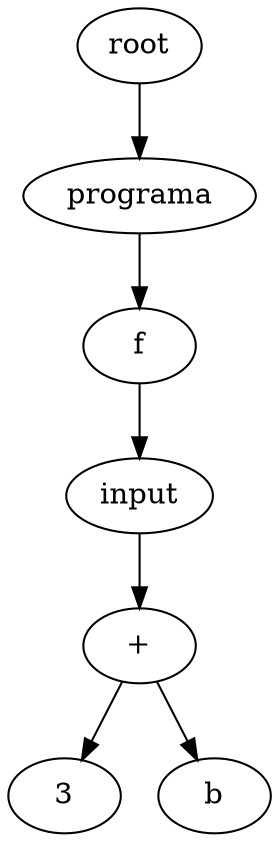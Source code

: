 digraph G {
node_0x1d36640 [label="f"]
node_0x1d36700 [label="3"]
node_0x1d367c0 [label="b"]
node_0x1d36800 [label="+"]
node_0x1d36800 -> node_0x1d36700
node_0x1d36800 -> node_0x1d367c0
node_0x1d36840 [label="input"]
node_0x1d36840 -> node_0x1d36800
node_0x1d36640 -> node_0x1d36840
node_0x1d36880 [label="programa"]
node_0x1d36880 -> node_0x1d36640
root -> node_0x1d36880
  root [label="root"]
}
